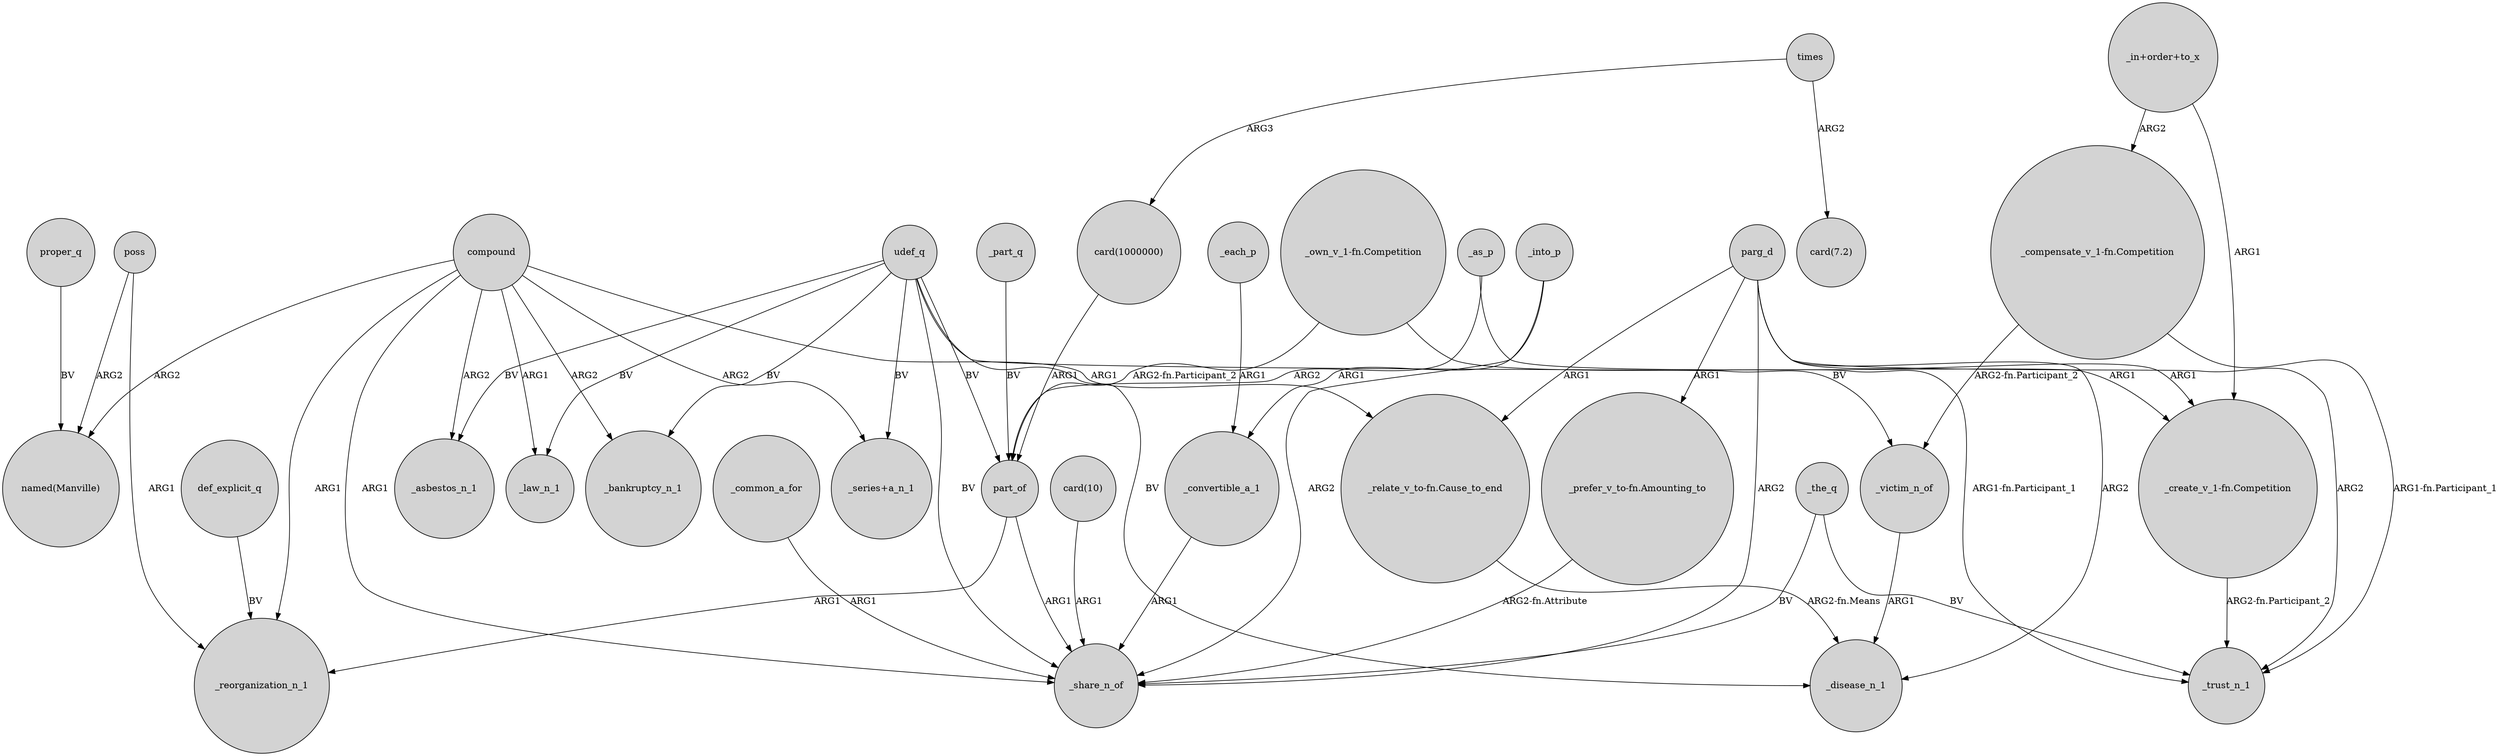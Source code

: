 digraph {
	node [shape=circle style=filled]
	udef_q -> "_series+a_n_1" [label=BV]
	udef_q -> _disease_n_1 [label=BV]
	"_in+order+to_x" -> "_create_v_1-fn.Competition" [label=ARG1]
	parg_d -> _trust_n_1 [label=ARG2]
	"_compensate_v_1-fn.Competition" -> _victim_n_of [label="ARG2-fn.Participant_2"]
	proper_q -> "named(Manville)" [label=BV]
	_as_p -> part_of [label=ARG2]
	compound -> "_relate_v_to-fn.Cause_to_end" [label=ARG1]
	udef_q -> part_of [label=BV]
	def_explicit_q -> _reorganization_n_1 [label=BV]
	compound -> _share_n_of [label=ARG1]
	parg_d -> _disease_n_1 [label=ARG2]
	"_compensate_v_1-fn.Competition" -> _trust_n_1 [label="ARG1-fn.Participant_1"]
	part_of -> _reorganization_n_1 [label=ARG1]
	_the_q -> _share_n_of [label=BV]
	"_prefer_v_to-fn.Amounting_to" -> _share_n_of [label="ARG2-fn.Attribute"]
	times -> "card(1000000)" [label=ARG3]
	times -> "card(7.2)" [label=ARG2]
	"_relate_v_to-fn.Cause_to_end" -> _disease_n_1 [label="ARG2-fn.Means"]
	_common_a_for -> _share_n_of [label=ARG1]
	compound -> _bankruptcy_n_1 [label=ARG2]
	poss -> _reorganization_n_1 [label=ARG1]
	udef_q -> _victim_n_of [label=BV]
	"_in+order+to_x" -> "_compensate_v_1-fn.Competition" [label=ARG2]
	compound -> _reorganization_n_1 [label=ARG1]
	"card(10)" -> _share_n_of [label=ARG1]
	parg_d -> "_prefer_v_to-fn.Amounting_to" [label=ARG1]
	compound -> "named(Manville)" [label=ARG2]
	_the_q -> _trust_n_1 [label=BV]
	_part_q -> part_of [label=BV]
	parg_d -> "_relate_v_to-fn.Cause_to_end" [label=ARG1]
	"_create_v_1-fn.Competition" -> _trust_n_1 [label="ARG2-fn.Participant_2"]
	"_own_v_1-fn.Competition" -> _trust_n_1 [label="ARG1-fn.Participant_1"]
	"_own_v_1-fn.Competition" -> part_of [label="ARG2-fn.Participant_2"]
	udef_q -> _share_n_of [label=BV]
	compound -> "_series+a_n_1" [label=ARG2]
	_each_p -> _convertible_a_1 [label=ARG1]
	udef_q -> _asbestos_n_1 [label=BV]
	_into_p -> _share_n_of [label=ARG2]
	"card(1000000)" -> part_of [label=ARG1]
	_as_p -> "_create_v_1-fn.Competition" [label=ARG1]
	parg_d -> "_create_v_1-fn.Competition" [label=ARG1]
	_convertible_a_1 -> _share_n_of [label=ARG1]
	parg_d -> _share_n_of [label=ARG2]
	compound -> _law_n_1 [label=ARG1]
	_victim_n_of -> _disease_n_1 [label=ARG1]
	udef_q -> _bankruptcy_n_1 [label=BV]
	_into_p -> _convertible_a_1 [label=ARG1]
	udef_q -> _law_n_1 [label=BV]
	poss -> "named(Manville)" [label=ARG2]
	part_of -> _share_n_of [label=ARG1]
	compound -> _asbestos_n_1 [label=ARG2]
}
